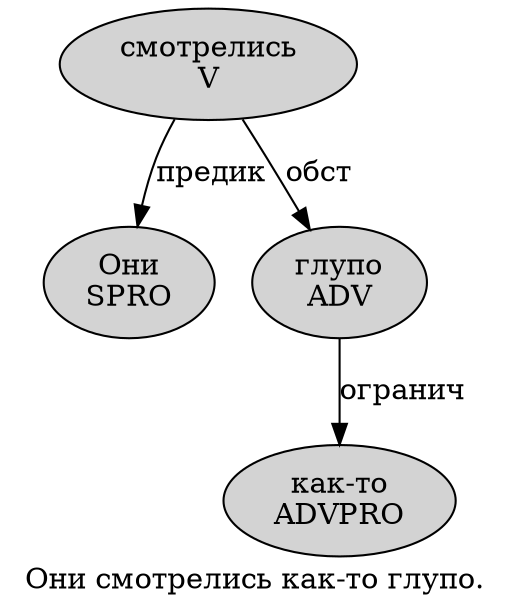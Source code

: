 digraph SENTENCE_1113 {
	graph [label="Они смотрелись как-то глупо."]
	node [style=filled]
		0 [label="Они
SPRO" color="" fillcolor=lightgray penwidth=1 shape=ellipse]
		1 [label="смотрелись
V" color="" fillcolor=lightgray penwidth=1 shape=ellipse]
		2 [label="как-то
ADVPRO" color="" fillcolor=lightgray penwidth=1 shape=ellipse]
		3 [label="глупо
ADV" color="" fillcolor=lightgray penwidth=1 shape=ellipse]
			3 -> 2 [label="огранич"]
			1 -> 0 [label="предик"]
			1 -> 3 [label="обст"]
}